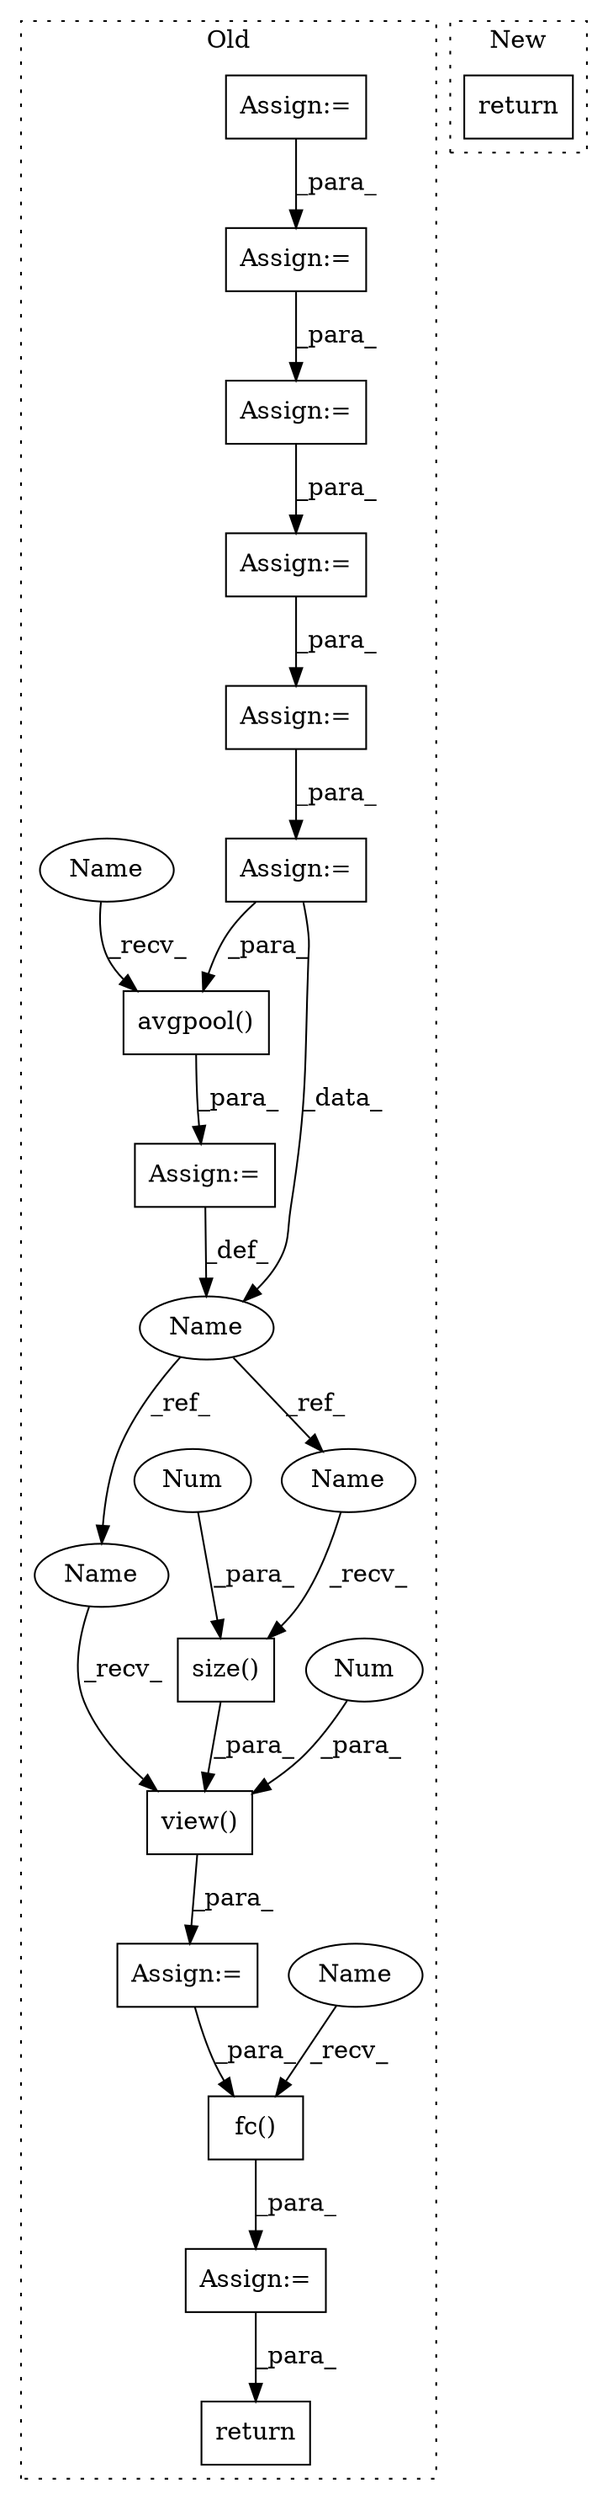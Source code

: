 digraph G {
subgraph cluster0 {
1 [label="fc()" a="75" s="4800,4809" l="8,1" shape="box"];
3 [label="return" a="93" s="4819" l="7" shape="box"];
4 [label="Assign:=" a="68" s="4797" l="3" shape="box"];
5 [label="Assign:=" a="68" s="4722" l="3" shape="box"];
6 [label="Assign:=" a="68" s="4535" l="3" shape="box"];
7 [label="Assign:=" a="68" s="4509" l="3" shape="box"];
8 [label="Assign:=" a="68" s="4639" l="3" shape="box"];
9 [label="view()" a="75" s="4725,4745" l="7,1" shape="box"];
10 [label="Num" a="76" s="4743" l="2" shape="ellipse"];
11 [label="Assign:=" a="68" s="4694" l="3" shape="box"];
12 [label="avgpool()" a="75" s="4697,4711" l="13,1" shape="box"];
13 [label="Name" a="87" s="4693" l="1" shape="ellipse"];
14 [label="size()" a="75" s="4732,4740" l="7,1" shape="box"];
15 [label="Num" a="76" s="4739" l="1" shape="ellipse"];
16 [label="Assign:=" a="68" s="4585" l="3" shape="box"];
17 [label="Assign:=" a="68" s="4612" l="3" shape="box"];
18 [label="Assign:=" a="68" s="4559" l="3" shape="box"];
19 [label="Name" a="87" s="4800" l="4" shape="ellipse"];
20 [label="Name" a="87" s="4697" l="4" shape="ellipse"];
21 [label="Name" a="87" s="4732" l="1" shape="ellipse"];
22 [label="Name" a="87" s="4725" l="1" shape="ellipse"];
label = "Old";
style="dotted";
}
subgraph cluster1 {
2 [label="return" a="93" s="9208" l="7" shape="box"];
label = "New";
style="dotted";
}
1 -> 4 [label="_para_"];
4 -> 3 [label="_para_"];
5 -> 1 [label="_para_"];
6 -> 18 [label="_para_"];
7 -> 6 [label="_para_"];
8 -> 13 [label="_data_"];
8 -> 12 [label="_para_"];
9 -> 5 [label="_para_"];
10 -> 9 [label="_para_"];
11 -> 13 [label="_def_"];
12 -> 11 [label="_para_"];
13 -> 22 [label="_ref_"];
13 -> 21 [label="_ref_"];
14 -> 9 [label="_para_"];
15 -> 14 [label="_para_"];
16 -> 17 [label="_para_"];
17 -> 8 [label="_para_"];
18 -> 16 [label="_para_"];
19 -> 1 [label="_recv_"];
20 -> 12 [label="_recv_"];
21 -> 14 [label="_recv_"];
22 -> 9 [label="_recv_"];
}